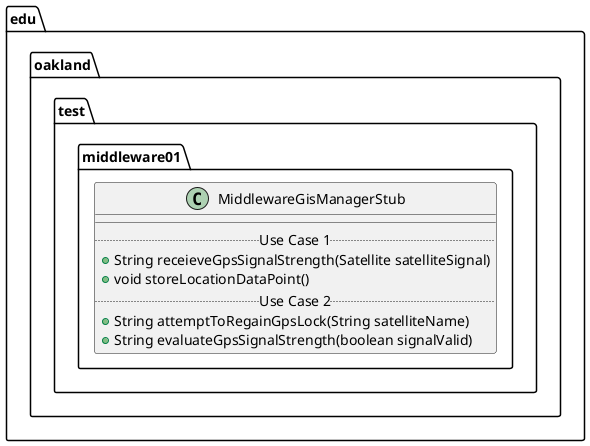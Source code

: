@startuml MiddlewareGisManagerStub

package edu.oakland.test.middleware01 {
    class MiddlewareGisManagerStub {
        __
        .. Use Case 1 ..
        + String receieveGpsSignalStrength(Satellite satelliteSignal)
        + void storeLocationDataPoint()
        .. Use Case 2 ..
        + String attemptToRegainGpsLock(String satelliteName)
        + String evaluateGpsSignalStrength(boolean signalValid)
    }
}

@enduml